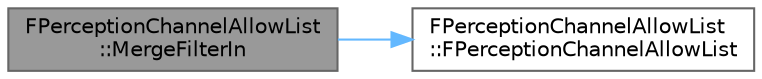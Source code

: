 digraph "FPerceptionChannelAllowList::MergeFilterIn"
{
 // INTERACTIVE_SVG=YES
 // LATEX_PDF_SIZE
  bgcolor="transparent";
  edge [fontname=Helvetica,fontsize=10,labelfontname=Helvetica,labelfontsize=10];
  node [fontname=Helvetica,fontsize=10,shape=box,height=0.2,width=0.4];
  rankdir="LR";
  Node1 [id="Node000001",label="FPerceptionChannelAllowList\l::MergeFilterIn",height=0.2,width=0.4,color="gray40", fillcolor="grey60", style="filled", fontcolor="black",tooltip=" "];
  Node1 -> Node2 [id="edge1_Node000001_Node000002",color="steelblue1",style="solid",tooltip=" "];
  Node2 [id="Node000002",label="FPerceptionChannelAllowList\l::FPerceptionChannelAllowList",height=0.2,width=0.4,color="grey40", fillcolor="white", style="filled",URL="$d2/dd1/structFPerceptionChannelAllowList.html#a868fc4f7a1d72cccef2081c8ddb39426",tooltip=" "];
}
